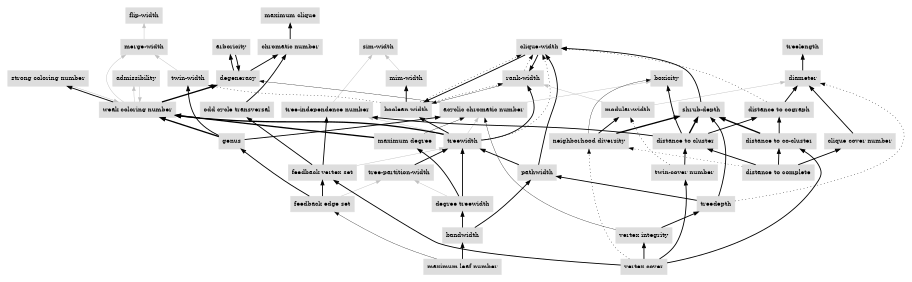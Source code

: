 digraph parameters_simplified {
	node [color=lightblue2 style=filled]
	margin=0.04 size="6,6"
	rankdir = BT
	"n_QP01gs" [label="tree-partition-width" URL="/parameters/html/QP01gs" color="#dddddd" shape=box]
	"n_4bj71L" [label="modular-width" URL="/parameters/html/4bj71L" color="#dddddd" shape=box]
	"n_fNR6QK" [label="tree-independence number" URL="/parameters/html/fNR6QK" color="#dddddd" shape=box]
	"n_MUnHA0" [label="twin-cover number" URL="/parameters/html/MUnHA0" color="#dddddd" shape=box]
	"n_5Q7fuR" [label="treewidth" URL="/parameters/html/5Q7fuR" color="#dddddd" shape=box]
	"n_HTk9PZ" [label="feedback edge set" URL="/parameters/html/HTk9PZ" color="#dddddd" shape=box]
	"n_VHClqR" [label="pathwidth" URL="/parameters/html/VHClqR" color="#dddddd" shape=box]
	"n_QGZuUW" [label="acyclic chromatic number" URL="/parameters/html/QGZuUW" color="#dddddd" shape=box]
	"n_hbfWwE" [label="distance to co-cluster" URL="/parameters/html/hbfWwE" color="#dddddd" shape=box]
	"n_p4bTjp" [label="diameter" URL="/parameters/html/p4bTjp" color="#dddddd" shape=box]
	"n_w7MmyW" [label="chromatic number" URL="/parameters/html/w7MmyW" color="#dddddd" shape=box]
	"n_VomShB" [label="clique cover number" URL="/parameters/html/VomShB" color="#dddddd" shape=box]
	"n_UWmTKl" [label="merge-width" URL="/parameters/html/UWmTKl" color="#dddddd" shape=box]
	"n_v4sLfO" [label="admissibility" URL="/parameters/html/v4sLfO" color="#dddddd" shape=box]
	"n_OrH7et" [label="twin-width" URL="/parameters/html/OrH7et" color="#dddddd" shape=box]
	"n_aEGv5N" [label="sim-width" URL="/parameters/html/aEGv5N" color="#dddddd" shape=box]
	"n_gbaHdw" [label="genus" URL="/parameters/html/gbaHdw" color="#dddddd" shape=box]
	"n_aP5a38" [label="bandwidth" URL="/parameters/html/aP5a38" color="#dddddd" shape=box]
	"n_A2jPWT" [label="boolean width" URL="/parameters/html/A2jPWT" color="#dddddd" shape=box]
	"n_fojquT" [label="rank-width" URL="/parameters/html/fojquT" color="#dddddd" shape=box]
	"n_KVhJFB" [label="vertex integrity" URL="/parameters/html/KVhJFB" color="#dddddd" shape=box]
	"n_GNOiyB" [label="feedback vertex set" URL="/parameters/html/GNOiyB" color="#dddddd" shape=box]
	"n_NTgNzT" [label="shrub-depth" URL="/parameters/html/NTgNzT" color="#dddddd" shape=box]
	"n_uDXX2i" [label="distance to cograph" URL="/parameters/html/uDXX2i" color="#dddddd" shape=box]
	"n_wg5HuV" [label="clique-width" URL="/parameters/html/wg5HuV" color="#dddddd" shape=box]
	"n_4lp9Yj" [label="vertex cover" URL="/parameters/html/4lp9Yj" color="#dddddd" shape=box]
	"n_2LDMQ6" [label="distance to complete" URL="/parameters/html/2LDMQ6" color="#dddddd" shape=box]
	"n_VowkuW" [label="degeneracy" URL="/parameters/html/VowkuW" color="#dddddd" shape=box]
	"n_zgMenA" [label="arboricity" URL="/parameters/html/zgMenA" color="#dddddd" shape=box]
	"n_q7zHeT" [label="maximum clique" URL="/parameters/html/q7zHeT" color="#dddddd" shape=box]
	"n_BN92vX" [label="maximum leaf number" URL="/parameters/html/BN92vX" color="#dddddd" shape=box]
	"n_WmIFB1" [label="mim-width" URL="/parameters/html/WmIFB1" color="#dddddd" shape=box]
	"n_vMs3RS" [label="neighborhood diversity" URL="/parameters/html/vMs3RS" color="#dddddd" shape=box]
	"n_nCWUh3" [label="degree treewidth" URL="/parameters/html/nCWUh3" color="#dddddd" shape=box]
	"n_KEP2qM" [label="treedepth" URL="/parameters/html/KEP2qM" color="#dddddd" shape=box]
	"n_Ve5ruW" [label="odd cycle transversal" URL="/parameters/html/Ve5ruW" color="#dddddd" shape=box]
	"n_PxVh3F" [label="strong coloring number" URL="/parameters/html/PxVh3F" color="#dddddd" shape=box]
	"n_JA2nKw" [label="treelength" URL="/parameters/html/JA2nKw" color="#dddddd" shape=box]
	"n_KD6n2n" [label="weak coloring number" URL="/parameters/html/KD6n2n" color="#dddddd" shape=box]
	"n_a7MpiT" [label="boxicity" URL="/parameters/html/a7MpiT" color="#dddddd" shape=box]
	"n_jYG7BR" [label="flip-width" URL="/parameters/html/jYG7BR" color="#dddddd" shape=box]
	"n_UyQ5yM" [label="maximum degree" URL="/parameters/html/UyQ5yM" color="#dddddd" shape=box]
	"n_aXw3Co" [label="distance to cluster" URL="/parameters/html/aXw3Co" color="#dddddd" shape=box]
	"n_uDXX2i" -> "n_wg5HuV" [label="" decorate=true lblstyle="above, sloped" style="dotted" weight="1" penwidth="1.0"]
	"n_GNOiyB" -> "n_Ve5ruW" [label="" decorate=true lblstyle="above, sloped" weight="100" penwidth="2.0"]
	"n_KD6n2n" -> "n_UWmTKl" [label="" decorate=true lblstyle="above, sloped" color="gray" weight="1"]
	"n_WmIFB1" -> "n_aEGv5N" [label="" decorate=true lblstyle="above, sloped" color="gray" weight="1"]
	"n_2LDMQ6" -> "n_hbfWwE" [label="" decorate=true lblstyle="above, sloped" weight="100" penwidth="2.0"]
	"n_KEP2qM" -> "n_NTgNzT" [label="" decorate=true lblstyle="above, sloped" weight="100" penwidth="2.0"]
	"n_wg5HuV" -> "n_fojquT" [label="" decorate=true lblstyle="above, sloped" weight="100" penwidth="2.0"]
	"n_UyQ5yM" -> "n_QGZuUW" [label="" decorate=true lblstyle="above, sloped" weight="20" penwidth="0.7"]
	"n_KD6n2n" -> "n_PxVh3F" [label="" decorate=true lblstyle="above, sloped" weight="100" penwidth="2.0"]
	"n_nCWUh3" -> "n_QP01gs" [label="" decorate=true lblstyle="above, sloped" color="gray" weight="1"]
	"n_VowkuW" -> "n_w7MmyW" [label="" decorate=true lblstyle="above, sloped" weight="100" penwidth="2.0"]
	"n_HTk9PZ" -> "n_GNOiyB" [label="" decorate=true lblstyle="above, sloped" weight="100" penwidth="2.0"]
	"n_HTk9PZ" -> "n_gbaHdw" [label="" decorate=true lblstyle="above, sloped" weight="100" penwidth="2.0"]
	"n_QGZuUW" -> "n_a7MpiT" [label="" decorate=true lblstyle="above, sloped" color="gray" weight="1"]
	"n_wg5HuV" -> "n_A2jPWT" [label="" decorate=true lblstyle="above, sloped" weight="100" penwidth="2.0"]
	"n_aP5a38" -> "n_nCWUh3" [label="" decorate=true lblstyle="above, sloped" weight="100" penwidth="2.0"]
	"n_fojquT" -> "n_A2jPWT" [label="" decorate=true lblstyle="above, sloped" weight="20" penwidth="0.7"]
	"n_Ve5ruW" -> "n_w7MmyW" [label="" decorate=true lblstyle="above, sloped" weight="100" penwidth="2.0"]
	"n_5Q7fuR" -> "n_QGZuUW" [label="" decorate=true lblstyle="above, sloped" color="gray" weight="1"]
	"n_aXw3Co" -> "n_a7MpiT" [label="" decorate=true lblstyle="above, sloped" weight="100" penwidth="2.0"]
	"n_4bj71L" -> "n_fojquT" [label="" decorate=true lblstyle="above, sloped" color="gray" weight="1"]
	"n_GNOiyB" -> "n_5Q7fuR" [label="" decorate=true lblstyle="above, sloped" color="gray" weight="1"]
	"n_fNR6QK" -> "n_aEGv5N" [label="" decorate=true lblstyle="above, sloped" color="gray" weight="1"]
	"n_VowkuW" -> "n_zgMenA" [label="" decorate=true lblstyle="above, sloped" weight="100" penwidth="2.0"]
	"n_2LDMQ6" -> "n_vMs3RS" [label="" decorate=true lblstyle="above, sloped" style="dotted" weight="1" penwidth="0.8"]
	"n_vMs3RS" -> "n_4bj71L" [label="" decorate=true lblstyle="above, sloped" weight="100" penwidth="2.0"]
	"n_QP01gs" -> "n_5Q7fuR" [label="" decorate=true lblstyle="above, sloped" weight="100" penwidth="2.0"]
	"n_GNOiyB" -> "n_fNR6QK" [label="" decorate=true lblstyle="above, sloped" weight="100" penwidth="2.0"]
	"n_UyQ5yM" -> "n_KD6n2n" [label="" decorate=true lblstyle="above, sloped" weight="100" penwidth="3.0"]
	"n_HTk9PZ" -> "n_QP01gs" [label="" decorate=true lblstyle="above, sloped" color="gray" weight="1"]
	"n_vMs3RS" -> "n_NTgNzT" [label="" decorate=true lblstyle="above, sloped" weight="100" penwidth="3.0"]
	"n_NTgNzT" -> "n_wg5HuV" [label="" decorate=true lblstyle="above, sloped" weight="100" penwidth="2.0"]
	"n_VomShB" -> "n_p4bTjp" [label="" decorate=true lblstyle="above, sloped" weight="100" penwidth="2.0"]
	"n_VHClqR" -> "n_wg5HuV" [label="" decorate=true lblstyle="above, sloped" weight="100" penwidth="2.0"]
	"n_OrH7et" -> "n_UWmTKl" [label="" decorate=true lblstyle="above, sloped" color="gray" weight="1"]
	"n_gbaHdw" -> "n_KD6n2n" [label="" decorate=true lblstyle="above, sloped" weight="100" penwidth="3.0"]
	"n_zgMenA" -> "n_VowkuW" [label="" decorate=true lblstyle="above, sloped" weight="100" penwidth="2.0"]
	"n_QGZuUW" -> "n_VowkuW" [label="" decorate=true lblstyle="above, sloped" weight="20" penwidth="0.7"]
	"n_aXw3Co" -> "n_uDXX2i" [label="" decorate=true lblstyle="above, sloped" weight="100" penwidth="2.0"]
	"n_aP5a38" -> "n_VHClqR" [label="" decorate=true lblstyle="above, sloped" weight="100" penwidth="2.0"]
	"n_4lp9Yj" -> "n_GNOiyB" [label="" decorate=true lblstyle="above, sloped" weight="100" penwidth="2.0"]
	"n_hbfWwE" -> "n_uDXX2i" [label="" decorate=true lblstyle="above, sloped" weight="100" penwidth="2.0"]
	"n_KD6n2n" -> "n_VowkuW" [label="" decorate=true lblstyle="above, sloped" weight="100" penwidth="3.0"]
	"n_A2jPWT" -> "n_wg5HuV" [label="" decorate=true lblstyle="above, sloped" style="dotted" weight="1" penwidth="1.0"]
	"n_fojquT" -> "n_wg5HuV" [label="" decorate=true lblstyle="above, sloped" style="dotted" weight="1" penwidth="1.0"]
	"n_4lp9Yj" -> "n_hbfWwE" [label="" decorate=true lblstyle="above, sloped" weight="100" penwidth="2.0"]
	"n_nCWUh3" -> "n_UyQ5yM" [label="" decorate=true lblstyle="above, sloped" weight="100" penwidth="2.0"]
	"n_5Q7fuR" -> "n_wg5HuV" [label="" decorate=true lblstyle="above, sloped" style="dotted" weight="1" penwidth="1.0"]
	"n_KEP2qM" -> "n_VHClqR" [label="" decorate=true lblstyle="above, sloped" weight="100" penwidth="2.0"]
	"n_4lp9Yj" -> "n_MUnHA0" [label="" decorate=true lblstyle="above, sloped" weight="100" penwidth="2.0"]
	"n_gbaHdw" -> "n_QGZuUW" [label="" decorate=true lblstyle="above, sloped" weight="100" penwidth="2.0"]
	"n_VHClqR" -> "n_5Q7fuR" [label="" decorate=true lblstyle="above, sloped" weight="100" penwidth="2.0"]
	"n_KVhJFB" -> "n_KEP2qM" [label="" decorate=true lblstyle="above, sloped" weight="100" penwidth="2.0"]
	"n_MUnHA0" -> "n_4bj71L" [label="" decorate=true lblstyle="above, sloped" style="dotted" weight="1" penwidth="1.0"]
	"n_BN92vX" -> "n_aP5a38" [label="" decorate=true lblstyle="above, sloped" weight="100" penwidth="2.0"]
	"n_aXw3Co" -> "n_NTgNzT" [label="" decorate=true lblstyle="above, sloped" weight="100" penwidth="3.0"]
	"n_w7MmyW" -> "n_q7zHeT" [label="" decorate=true lblstyle="above, sloped" weight="100" penwidth="2.0"]
	"n_UWmTKl" -> "n_jYG7BR" [label="" decorate=true lblstyle="above, sloped" color="gray" weight="1"]
	"n_A2jPWT" -> "n_WmIFB1" [label="" decorate=true lblstyle="above, sloped" weight="100" penwidth="2.0"]
	"n_nCWUh3" -> "n_5Q7fuR" [label="" decorate=true lblstyle="above, sloped" weight="100" penwidth="2.0"]
	"n_5Q7fuR" -> "n_KD6n2n" [label="" decorate=true lblstyle="above, sloped" weight="100" penwidth="3.0"]
	"n_hbfWwE" -> "n_NTgNzT" [label="" decorate=true lblstyle="above, sloped" weight="100" penwidth="3.0"]
	"n_4lp9Yj" -> "n_vMs3RS" [label="" decorate=true lblstyle="above, sloped" style="dotted" weight="1" penwidth="1.0"]
	"n_5Q7fuR" -> "n_fojquT" [label="" decorate=true lblstyle="above, sloped" weight="100" penwidth="2.0"]
	"n_A2jPWT" -> "n_fojquT" [label="" decorate=true lblstyle="above, sloped" style="dotted" weight="1" penwidth="1.0"]
	"n_v4sLfO" -> "n_KD6n2n" [label="" decorate=true lblstyle="above, sloped" color="gray" weight="1"]
	"n_2LDMQ6" -> "n_VomShB" [label="" decorate=true lblstyle="above, sloped" weight="100" penwidth="2.0"]
	"n_4bj71L" -> "n_p4bTjp" [label="" decorate=true lblstyle="above, sloped" color="gray" weight="1"]
	"n_p4bTjp" -> "n_JA2nKw" [label="" decorate=true lblstyle="above, sloped" weight="100" penwidth="2.0"]
	"n_KD6n2n" -> "n_v4sLfO" [label="" decorate=true lblstyle="above, sloped" color="gray" weight="1"]
	"n_5Q7fuR" -> "n_A2jPWT" [label="" decorate=true lblstyle="above, sloped" weight="100" penwidth="2.0"]
	"n_uDXX2i" -> "n_p4bTjp" [label="" decorate=true lblstyle="above, sloped" weight="100" penwidth="2.0"]
	"n_vMs3RS" -> "n_a7MpiT" [label="" decorate=true lblstyle="above, sloped" weight="20" penwidth="0.7"]
	"n_aXw3Co" -> "n_fNR6QK" [label="" decorate=true lblstyle="above, sloped" weight="100" penwidth="2.0"]
	"n_MUnHA0" -> "n_aXw3Co" [label="" decorate=true lblstyle="above, sloped" weight="100" penwidth="2.0"]
	"n_gbaHdw" -> "n_OrH7et" [label="" decorate=true lblstyle="above, sloped" weight="100" penwidth="2.0"]
	"n_2LDMQ6" -> "n_aXw3Co" [label="" decorate=true lblstyle="above, sloped" weight="100" penwidth="2.0"]
	"n_4lp9Yj" -> "n_KVhJFB" [label="" decorate=true lblstyle="above, sloped" weight="100" penwidth="2.0"]
	"n_A2jPWT" -> "n_OrH7et" [label="" decorate=true lblstyle="above, sloped" style="dotted" weight="1" penwidth="1.0"]
	"n_KEP2qM" -> "n_p4bTjp" [label="" decorate=true lblstyle="above, sloped" style="dotted" weight="1" penwidth="1.0"]
	"n_BN92vX" -> "n_HTk9PZ" [label="" decorate=true lblstyle="above, sloped" weight="20" penwidth="0.7"]
	"n_PxVh3F" -> "n_KD6n2n" [label="" decorate=true lblstyle="above, sloped" color="gray" weight="1"]
	"n_5Q7fuR" -> "n_fNR6QK" [label="" decorate=true lblstyle="above, sloped" color="gray" weight="1"]
	"n_KVhJFB" -> "n_QGZuUW" [label="" decorate=true lblstyle="above, sloped" weight="20" penwidth="0.7"]
}
